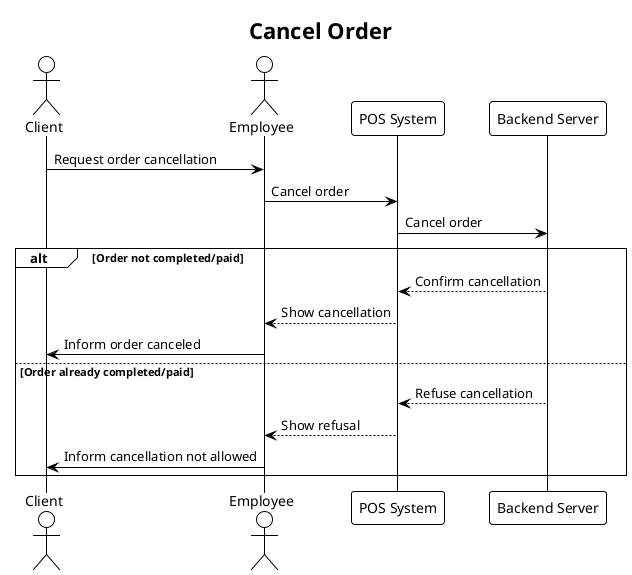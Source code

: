 @startuml
!theme plain

actor Client
actor Employee
participant "POS System" as POS
participant "Backend Server" as Server

title Cancel Order

Client -> Employee: Request order cancellation
Employee -> POS: Cancel order
POS -> Server: Cancel order

alt Order not completed/paid
    Server --> POS: Confirm cancellation
    POS --> Employee: Show cancellation
    Employee -> Client: Inform order canceled
else Order already completed/paid
    Server --> POS: Refuse cancellation
    POS --> Employee: Show refusal
    Employee -> Client: Inform cancellation not allowed
end

@enduml
